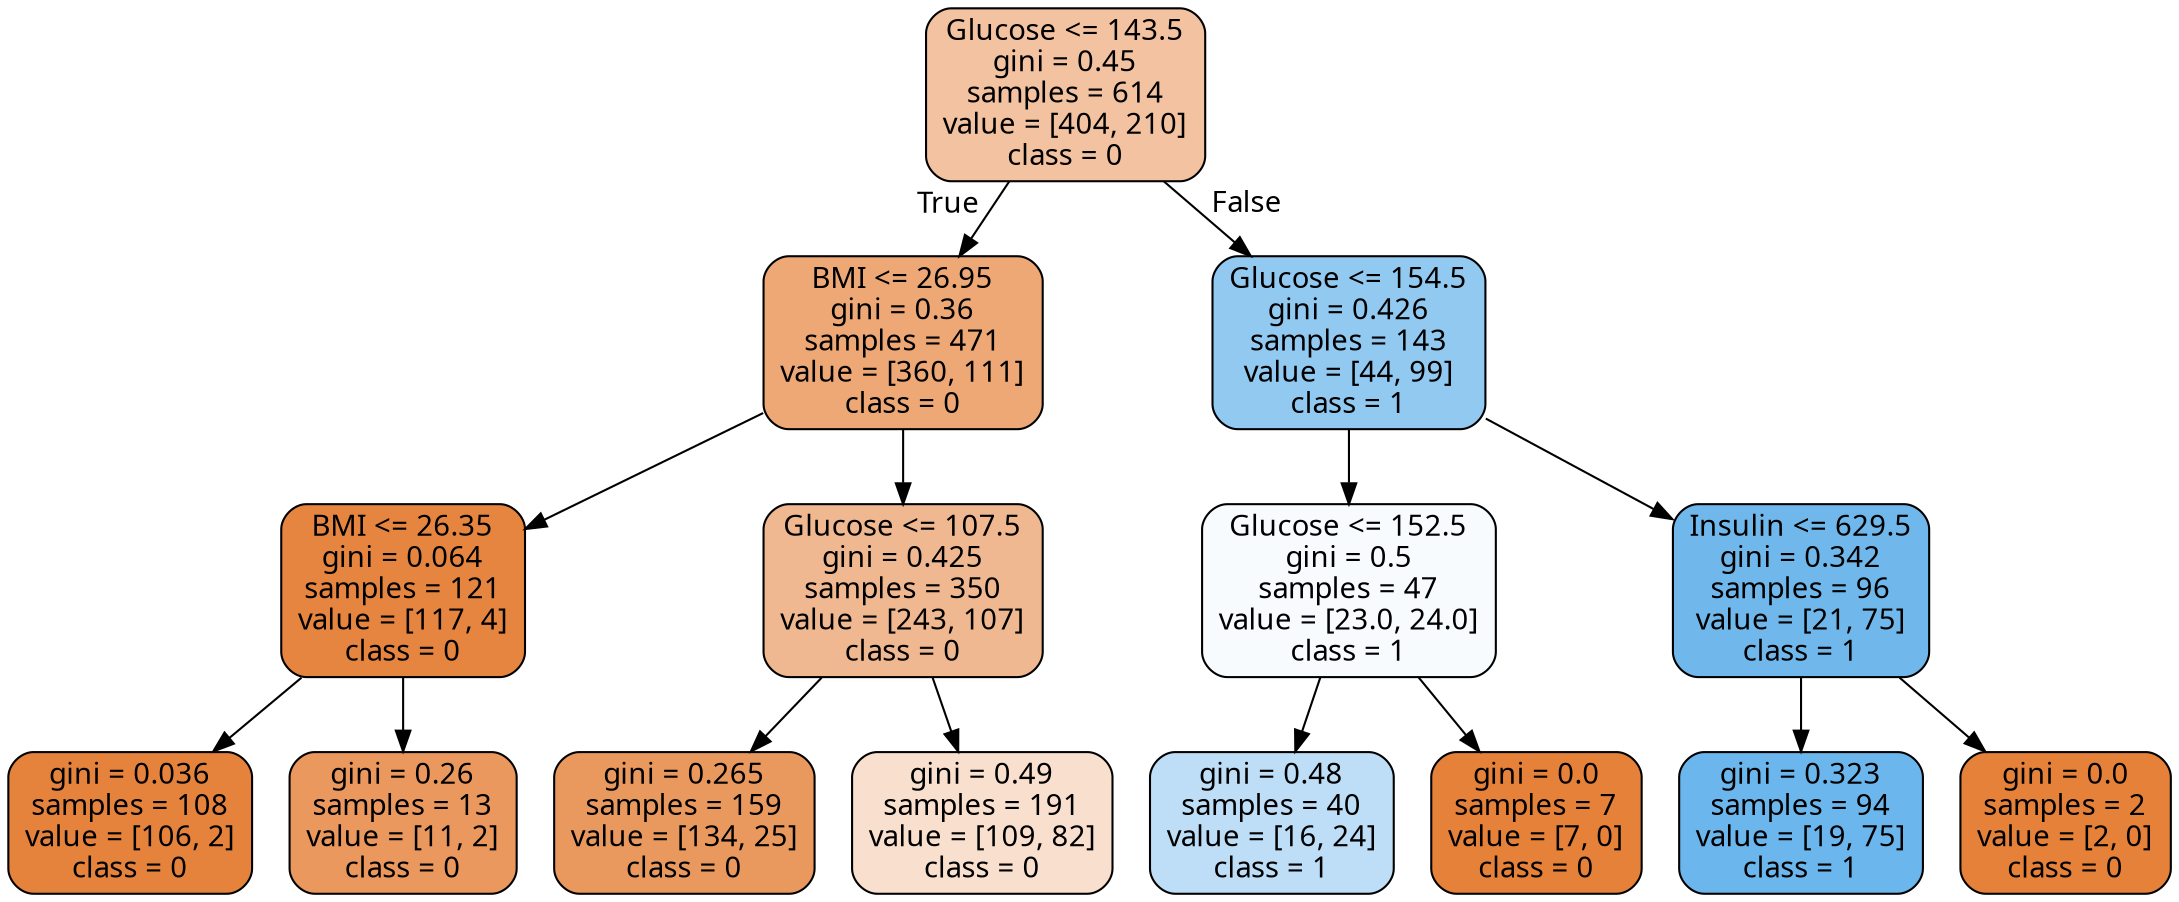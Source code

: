 digraph Tree {
node [shape=box, style="filled, rounded", color="black", fontname="Malgun Gothic"] ;
edge [fontname="Malgun Gothic"] ;
0 [label="Glucose <= 143.5\ngini = 0.45\nsamples = 614\nvalue = [404, 210]\nclass = 0", fillcolor="#f3c2a0"] ;
1 [label="BMI <= 26.95\ngini = 0.36\nsamples = 471\nvalue = [360, 111]\nclass = 0", fillcolor="#eda876"] ;
0 -> 1 [labeldistance=2.5, labelangle=45, headlabel="True"] ;
2 [label="BMI <= 26.35\ngini = 0.064\nsamples = 121\nvalue = [117, 4]\nclass = 0", fillcolor="#e68540"] ;
1 -> 2 ;
3 [label="gini = 0.036\nsamples = 108\nvalue = [106, 2]\nclass = 0", fillcolor="#e5833d"] ;
2 -> 3 ;
4 [label="gini = 0.26\nsamples = 13\nvalue = [11, 2]\nclass = 0", fillcolor="#ea985d"] ;
2 -> 4 ;
5 [label="Glucose <= 107.5\ngini = 0.425\nsamples = 350\nvalue = [243, 107]\nclass = 0", fillcolor="#f0b890"] ;
1 -> 5 ;
6 [label="gini = 0.265\nsamples = 159\nvalue = [134, 25]\nclass = 0", fillcolor="#ea995e"] ;
5 -> 6 ;
7 [label="gini = 0.49\nsamples = 191\nvalue = [109, 82]\nclass = 0", fillcolor="#f9e0ce"] ;
5 -> 7 ;
8 [label="Glucose <= 154.5\ngini = 0.426\nsamples = 143\nvalue = [44, 99]\nclass = 1", fillcolor="#91c9f1"] ;
0 -> 8 [labeldistance=2.5, labelangle=-45, headlabel="False"] ;
9 [label="Glucose <= 152.5\ngini = 0.5\nsamples = 47\nvalue = [23.0, 24.0]\nclass = 1", fillcolor="#f7fbfe"] ;
8 -> 9 ;
10 [label="gini = 0.48\nsamples = 40\nvalue = [16, 24]\nclass = 1", fillcolor="#bddef6"] ;
9 -> 10 ;
11 [label="gini = 0.0\nsamples = 7\nvalue = [7, 0]\nclass = 0", fillcolor="#e58139"] ;
9 -> 11 ;
12 [label="Insulin <= 629.5\ngini = 0.342\nsamples = 96\nvalue = [21, 75]\nclass = 1", fillcolor="#70b8ec"] ;
8 -> 12 ;
13 [label="gini = 0.323\nsamples = 94\nvalue = [19, 75]\nclass = 1", fillcolor="#6bb6ec"] ;
12 -> 13 ;
14 [label="gini = 0.0\nsamples = 2\nvalue = [2, 0]\nclass = 0", fillcolor="#e58139"] ;
12 -> 14 ;
}